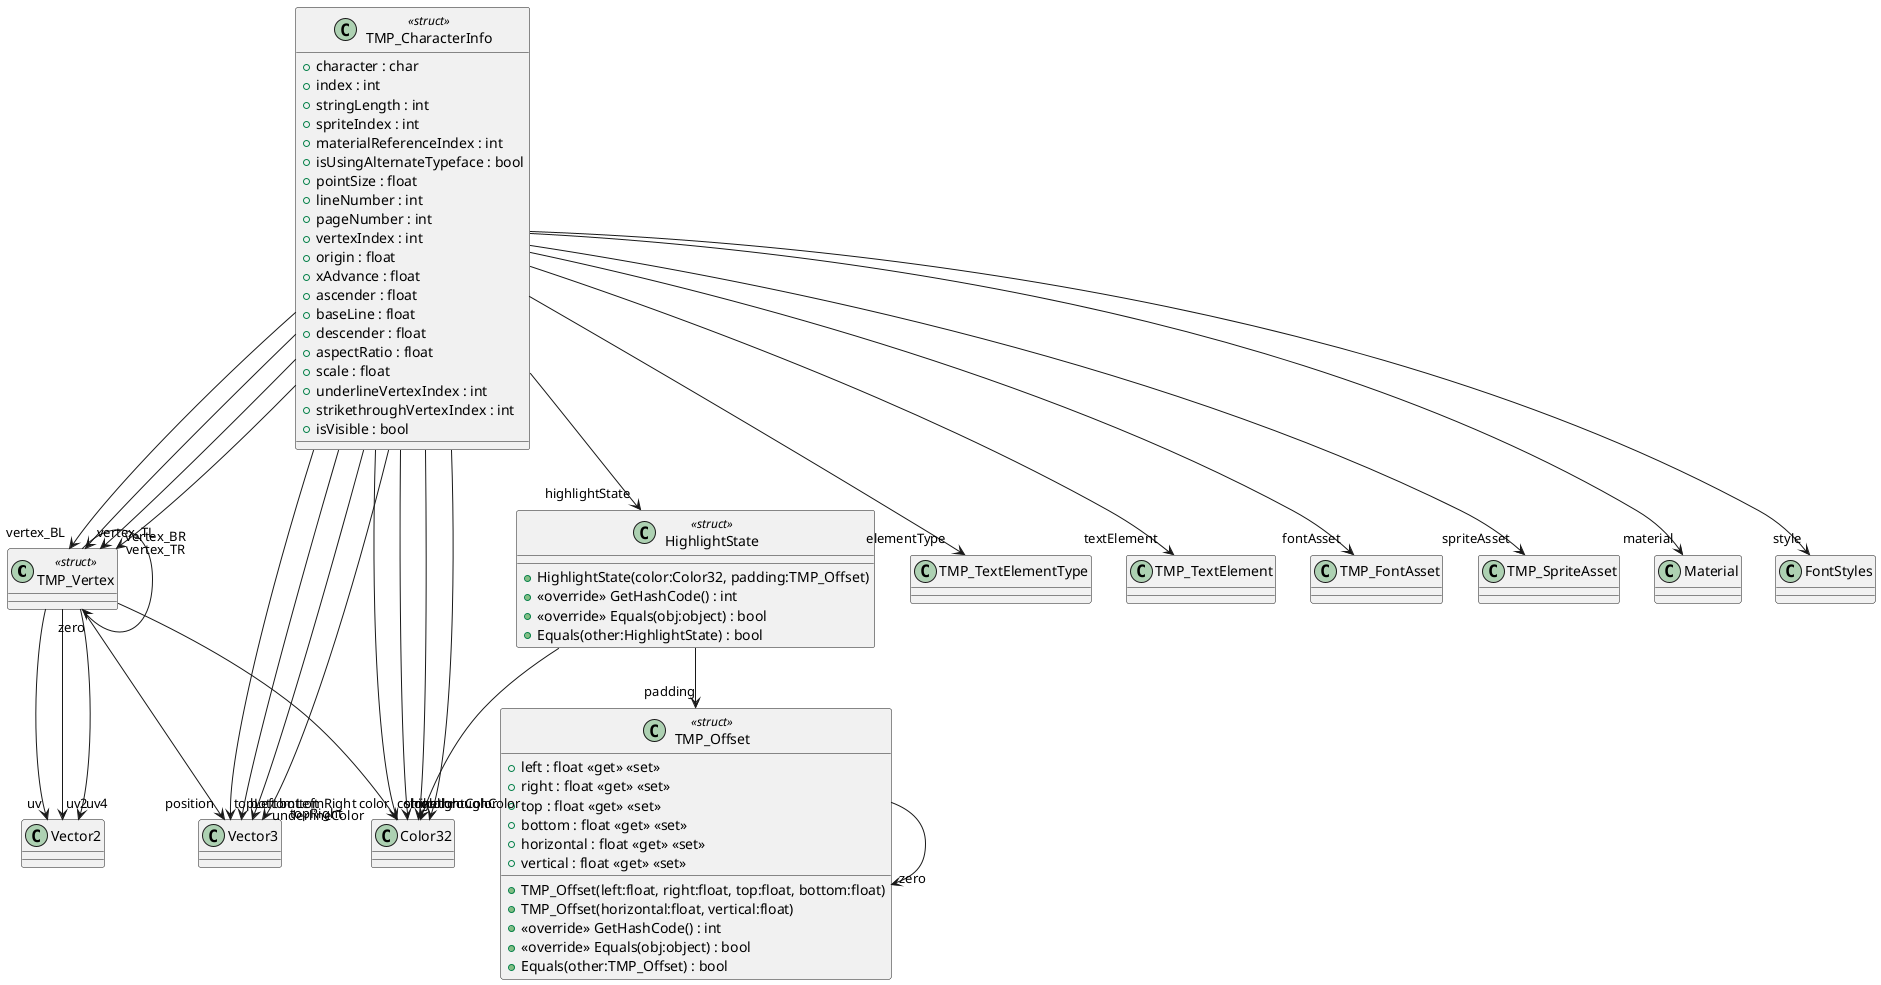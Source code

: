@startuml
class TMP_Vertex <<struct>> {
}
class TMP_Offset <<struct>> {
    + left : float <<get>> <<set>>
    + right : float <<get>> <<set>>
    + top : float <<get>> <<set>>
    + bottom : float <<get>> <<set>>
    + horizontal : float <<get>> <<set>>
    + vertical : float <<get>> <<set>>
    + TMP_Offset(left:float, right:float, top:float, bottom:float)
    + TMP_Offset(horizontal:float, vertical:float)
    + <<override>> GetHashCode() : int
    + <<override>> Equals(obj:object) : bool
    + Equals(other:TMP_Offset) : bool
}
class HighlightState <<struct>> {
    + HighlightState(color:Color32, padding:TMP_Offset)
    + <<override>> GetHashCode() : int
    + <<override>> Equals(obj:object) : bool
    + Equals(other:HighlightState) : bool
}
class TMP_CharacterInfo <<struct>> {
    + character : char
    + index : int
    + stringLength : int
    + spriteIndex : int
    + materialReferenceIndex : int
    + isUsingAlternateTypeface : bool
    + pointSize : float
    + lineNumber : int
    + pageNumber : int
    + vertexIndex : int
    + origin : float
    + xAdvance : float
    + ascender : float
    + baseLine : float
    + descender : float
    + aspectRatio : float
    + scale : float
    + underlineVertexIndex : int
    + strikethroughVertexIndex : int
    + isVisible : bool
}
TMP_Vertex --> "position" Vector3
TMP_Vertex --> "uv" Vector2
TMP_Vertex --> "uv2" Vector2
TMP_Vertex --> "uv4" Vector2
TMP_Vertex --> "color" Color32
TMP_Vertex --> "zero" TMP_Vertex
TMP_Offset --> "zero" TMP_Offset
HighlightState --> "color" Color32
HighlightState --> "padding" TMP_Offset
TMP_CharacterInfo --> "elementType" TMP_TextElementType
TMP_CharacterInfo --> "textElement" TMP_TextElement
TMP_CharacterInfo --> "fontAsset" TMP_FontAsset
TMP_CharacterInfo --> "spriteAsset" TMP_SpriteAsset
TMP_CharacterInfo --> "material" Material
TMP_CharacterInfo --> "vertex_BL" TMP_Vertex
TMP_CharacterInfo --> "vertex_TL" TMP_Vertex
TMP_CharacterInfo --> "vertex_TR" TMP_Vertex
TMP_CharacterInfo --> "vertex_BR" TMP_Vertex
TMP_CharacterInfo --> "topLeft" Vector3
TMP_CharacterInfo --> "bottomLeft" Vector3
TMP_CharacterInfo --> "topRight" Vector3
TMP_CharacterInfo --> "bottomRight" Vector3
TMP_CharacterInfo --> "color" Color32
TMP_CharacterInfo --> "underlineColor" Color32
TMP_CharacterInfo --> "strikethroughColor" Color32
TMP_CharacterInfo --> "highlightColor" Color32
TMP_CharacterInfo --> "highlightState" HighlightState
TMP_CharacterInfo --> "style" FontStyles
@enduml
